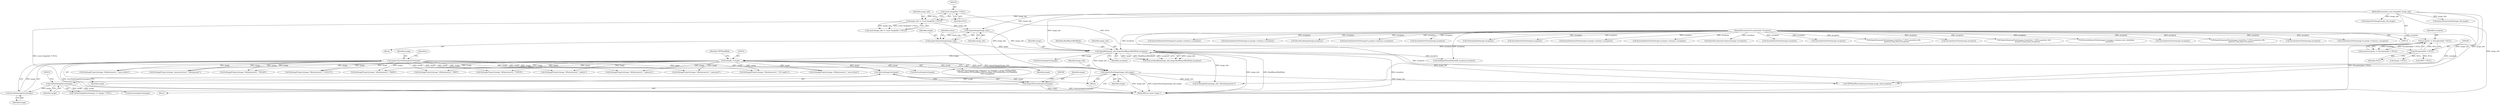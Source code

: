 digraph "0_ImageMagick_58cf5bf4fade82e3b510e8f3463a967278a3e410_0@pointer" {
"1000304" [label="(Call,DestroyImageList(image))"];
"1000331" [label="(Call,image=SyncNextImageInList(image))"];
"1000333" [label="(Call,SyncNextImageInList(image))"];
"1000315" [label="(Call,GetNextImageInList(image))"];
"1000310" [label="(Call,AcquireNextImage(image_info,image))"];
"1000200" [label="(Call,OpenBlob(image_info,image,ReadBinaryBlobMode,exception))"];
"1000196" [label="(Call,AcquireImage(image_info))"];
"1000156" [label="(Call,image_info != (const ImageInfo *) NULL)"];
"1000116" [label="(MethodParameterIn,const ImageInfo *image_info)"];
"1000158" [label="(Call,(const ImageInfo *) NULL)"];
"1000194" [label="(Call,image=AcquireImage(image_info))"];
"1000183" [label="(Call,exception != (ExceptionInfo *) NULL)"];
"1000117" [label="(MethodParameterIn,ExceptionInfo *exception)"];
"1000185" [label="(Call,(ExceptionInfo *) NULL)"];
"1000230" [label="(Call,(thandle_t) image)"];
"1000302" [label="(Call,image=DestroyImageList(image))"];
"1000195" [label="(Identifier,image)"];
"1000204" [label="(Identifier,exception)"];
"1002158" [label="(Call,GetAuthenticPixels(image,0,y,image->columns,1,exception))"];
"1002048" [label="(Call,QueueAuthenticPixels(image,0,y,image->columns,1,exception))"];
"1002510" [label="(Call,QueueAuthenticPixels(image,0,y,image->columns,1,exception))"];
"1000225" [label="(Call,TIFFClientOpen(image->filename,\"rb\",(thandle_t) image,TIFFReadBlob,\n    TIFFWriteBlob,TIFFSeekBlob,TIFFCloseBlob,TIFFGetBlobSize,TIFFMapBlob,\n    TIFFUnmapBlob))"];
"1003376" [label="(Call,TIFFReadPhotoshopLayers(image,image_info,exception))"];
"1000196" [label="(Call,AcquireImage(image_info))"];
"1000314" [label="(Call,GetNextImageInList(image) == (Image *) NULL)"];
"1003265" [label="(Call,DecodeLabImage(image,exception))"];
"1000116" [label="(MethodParameterIn,const ImageInfo *image_info)"];
"1000194" [label="(Call,image=AcquireImage(image_info))"];
"1000334" [label="(Identifier,image)"];
"1000215" [label="(Call,(Image *) NULL)"];
"1000198" [label="(Call,status=OpenBlob(image_info,image,ReadBinaryBlobMode,exception))"];
"1000469" [label="(Call,SetImageProperty(image,\"tiff:photometric\",\"min-is-white\"))"];
"1002329" [label="(Call,QueueAuthenticPixels(image,0,y,image->columns,1,exception))"];
"1001878" [label="(Call,SyncAuthenticPixels(image,exception))"];
"1000212" [label="(Call,DestroyImageList(image))"];
"1001518" [label="(Call,GetImageDepth(image,exception))"];
"1000311" [label="(Identifier,image_info)"];
"1000285" [label="(Block,)"];
"1000182" [label="(Call,assert(exception != (ExceptionInfo *) NULL))"];
"1000243" [label="(Call,(TIFF *) NULL)"];
"1000316" [label="(Identifier,image)"];
"1000331" [label="(Call,image=SyncNextImageInList(image))"];
"1003218" [label="(Call,SyncAuthenticPixels(image,exception))"];
"1000449" [label="(Call,SetImageProperty(image,\"quantum:format\",\"floating-point\"))"];
"1000496" [label="(Call,SetImageProperty(image,\"tiff:photometric\",\"CIELAB\"))"];
"1001849" [label="(Call,QueueAuthenticPixels(image,0,y,image->columns,1,exception))"];
"1003137" [label="(Call,QueueAuthenticPixels(image,0,y,image->columns,1,exception))"];
"1000532" [label="(Call,SetImageProperty(image,\"tiff:photometric\",\"separated\"))"];
"1000220" [label="(Call,SetMagickThreadValue(tiff_exception,exception))"];
"1000304" [label="(Call,DestroyImageList(image))"];
"1000156" [label="(Call,image_info != (const ImageInfo *) NULL)"];
"1000312" [label="(Identifier,image)"];
"1000315" [label="(Call,GetNextImageInList(image))"];
"1000514" [label="(Call,SetImageProperty(image,\"tiff:photometric\",\"LOGLUV\"))"];
"1003330" [label="(Call,AcquireNextImage(image_info,image))"];
"1000155" [label="(Call,assert(image_info != (const ImageInfo *) NULL))"];
"1000203" [label="(Identifier,ReadBinaryBlobMode)"];
"1000332" [label="(Identifier,image)"];
"1000333" [label="(Call,SyncNextImageInList(image))"];
"1000647" [label="(Call,InheritException(exception,&image->exception))"];
"1000478" [label="(Call,SetImageProperty(image,\"tiff:photometric\",\"palette\"))"];
"1000230" [label="(Call,(thandle_t) image)"];
"1000187" [label="(Identifier,NULL)"];
"1000233" [label="(Identifier,TIFFReadBlob)"];
"1002077" [label="(Call,SyncAuthenticPixels(image,exception))"];
"1003406" [label="(MethodReturn,static Image *)"];
"1000158" [label="(Call,(const ImageInfo *) NULL)"];
"1000305" [label="(Identifier,image)"];
"1000232" [label="(Identifier,image)"];
"1002255" [label="(Call,SyncAuthenticPixels(image,exception))"];
"1002066" [label="(Call,ImportQuantumPixels(image,(CacheView *) NULL,quantum_info,\n            quantum_type,pixels,exception))"];
"1000325" [label="(Call,DestroyImageList(image))"];
"1000118" [label="(Block,)"];
"1000200" [label="(Call,OpenBlob(image_info,image,ReadBinaryBlobMode,exception))"];
"1001139" [label="(Call,AcquireQuantumInfo(image_info,image))"];
"1000197" [label="(Identifier,image_info)"];
"1000753" [label="(Call,GetImageOption(image_info,\"tiff:exif-properties\"))"];
"1000249" [label="(Call,DestroyImageList(image))"];
"1000184" [label="(Identifier,exception)"];
"1000117" [label="(MethodParameterIn,ExceptionInfo *exception)"];
"1000487" [label="(Call,SetImageProperty(image,\"tiff:photometric\",\"RGB\"))"];
"1000505" [label="(Call,SetImageProperty(image,\"tiff:photometric\",\"CIE Log2(L)\"))"];
"1000523" [label="(Call,SetImageProperty(image,\"tiff:photometric\",\"MASK\"))"];
"1000160" [label="(Identifier,NULL)"];
"1002629" [label="(Call,SyncAuthenticPixels(image,exception))"];
"1000185" [label="(Call,(ExceptionInfo *) NULL)"];
"1000157" [label="(Identifier,image_info)"];
"1000541" [label="(Call,SetImageProperty(image,\"tiff:photometric\",\"YCBCR\"))"];
"1000183" [label="(Call,exception != (ExceptionInfo *) NULL)"];
"1000201" [label="(Identifier,image_info)"];
"1000299" [label="(Block,)"];
"1000310" [label="(Call,AcquireNextImage(image_info,image))"];
"1002244" [label="(Call,ImportQuantumPixels(image,(CacheView *) NULL,quantum_info,\n              quantum_type,pixels,exception))"];
"1002785" [label="(Call,QueueAuthenticPixels(image,0,y,image->columns,rows_remaining,\n            exception))"];
"1000303" [label="(Identifier,image)"];
"1000202" [label="(Identifier,image)"];
"1000550" [label="(Call,SetImageProperty(image,\"tiff:photometric\",\"unknown\"))"];
"1002450" [label="(Call,SyncAuthenticPixels(image,exception))"];
"1000199" [label="(Identifier,status)"];
"1000284" [label="(Identifier,i)"];
"1000460" [label="(Call,SetImageProperty(image,\"tiff:photometric\",\"min-is-black\"))"];
"1000302" [label="(Call,image=DestroyImageList(image))"];
"1001867" [label="(Call,ImportQuantumPixels(image,(CacheView *) NULL,quantum_info,\n            quantum_type,pixels,exception))"];
"1002990" [label="(Call,SyncAuthenticPixels(image,exception))"];
"1000304" -> "1000302"  [label="AST: "];
"1000304" -> "1000305"  [label="CFG: "];
"1000305" -> "1000304"  [label="AST: "];
"1000302" -> "1000304"  [label="CFG: "];
"1000304" -> "1000302"  [label="DDG: image"];
"1000331" -> "1000304"  [label="DDG: image"];
"1000230" -> "1000304"  [label="DDG: image"];
"1000331" -> "1000285"  [label="AST: "];
"1000331" -> "1000333"  [label="CFG: "];
"1000332" -> "1000331"  [label="AST: "];
"1000333" -> "1000331"  [label="AST: "];
"1000284" -> "1000331"  [label="CFG: "];
"1000331" -> "1003406"  [label="DDG: SyncNextImageInList(image)"];
"1000331" -> "1000310"  [label="DDG: image"];
"1000333" -> "1000331"  [label="DDG: image"];
"1000331" -> "1000449"  [label="DDG: image"];
"1000331" -> "1000460"  [label="DDG: image"];
"1000331" -> "1000469"  [label="DDG: image"];
"1000331" -> "1000478"  [label="DDG: image"];
"1000331" -> "1000487"  [label="DDG: image"];
"1000331" -> "1000496"  [label="DDG: image"];
"1000331" -> "1000505"  [label="DDG: image"];
"1000331" -> "1000514"  [label="DDG: image"];
"1000331" -> "1000523"  [label="DDG: image"];
"1000331" -> "1000532"  [label="DDG: image"];
"1000331" -> "1000541"  [label="DDG: image"];
"1000331" -> "1000550"  [label="DDG: image"];
"1000333" -> "1000334"  [label="CFG: "];
"1000334" -> "1000333"  [label="AST: "];
"1000315" -> "1000333"  [label="DDG: image"];
"1000315" -> "1000314"  [label="AST: "];
"1000315" -> "1000316"  [label="CFG: "];
"1000316" -> "1000315"  [label="AST: "];
"1000318" -> "1000315"  [label="CFG: "];
"1000315" -> "1000314"  [label="DDG: image"];
"1000310" -> "1000315"  [label="DDG: image"];
"1000315" -> "1000325"  [label="DDG: image"];
"1000310" -> "1000285"  [label="AST: "];
"1000310" -> "1000312"  [label="CFG: "];
"1000311" -> "1000310"  [label="AST: "];
"1000312" -> "1000310"  [label="AST: "];
"1000316" -> "1000310"  [label="CFG: "];
"1000310" -> "1003406"  [label="DDG: AcquireNextImage(image_info,image)"];
"1000310" -> "1003406"  [label="DDG: image_info"];
"1000200" -> "1000310"  [label="DDG: image_info"];
"1000116" -> "1000310"  [label="DDG: image_info"];
"1000230" -> "1000310"  [label="DDG: image"];
"1000310" -> "1000753"  [label="DDG: image_info"];
"1000310" -> "1003376"  [label="DDG: image_info"];
"1000200" -> "1000198"  [label="AST: "];
"1000200" -> "1000204"  [label="CFG: "];
"1000201" -> "1000200"  [label="AST: "];
"1000202" -> "1000200"  [label="AST: "];
"1000203" -> "1000200"  [label="AST: "];
"1000204" -> "1000200"  [label="AST: "];
"1000198" -> "1000200"  [label="CFG: "];
"1000200" -> "1003406"  [label="DDG: image_info"];
"1000200" -> "1003406"  [label="DDG: ReadBinaryBlobMode"];
"1000200" -> "1003406"  [label="DDG: exception"];
"1000200" -> "1000198"  [label="DDG: image_info"];
"1000200" -> "1000198"  [label="DDG: image"];
"1000200" -> "1000198"  [label="DDG: ReadBinaryBlobMode"];
"1000200" -> "1000198"  [label="DDG: exception"];
"1000196" -> "1000200"  [label="DDG: image_info"];
"1000116" -> "1000200"  [label="DDG: image_info"];
"1000194" -> "1000200"  [label="DDG: image"];
"1000183" -> "1000200"  [label="DDG: exception"];
"1000117" -> "1000200"  [label="DDG: exception"];
"1000200" -> "1000212"  [label="DDG: image"];
"1000200" -> "1000220"  [label="DDG: exception"];
"1000200" -> "1000230"  [label="DDG: image"];
"1000200" -> "1000753"  [label="DDG: image_info"];
"1000200" -> "1003376"  [label="DDG: image_info"];
"1000196" -> "1000194"  [label="AST: "];
"1000196" -> "1000197"  [label="CFG: "];
"1000197" -> "1000196"  [label="AST: "];
"1000194" -> "1000196"  [label="CFG: "];
"1000196" -> "1000194"  [label="DDG: image_info"];
"1000156" -> "1000196"  [label="DDG: image_info"];
"1000116" -> "1000196"  [label="DDG: image_info"];
"1000156" -> "1000155"  [label="AST: "];
"1000156" -> "1000158"  [label="CFG: "];
"1000157" -> "1000156"  [label="AST: "];
"1000158" -> "1000156"  [label="AST: "];
"1000155" -> "1000156"  [label="CFG: "];
"1000156" -> "1003406"  [label="DDG: (const ImageInfo *) NULL"];
"1000156" -> "1000155"  [label="DDG: image_info"];
"1000156" -> "1000155"  [label="DDG: (const ImageInfo *) NULL"];
"1000116" -> "1000156"  [label="DDG: image_info"];
"1000158" -> "1000156"  [label="DDG: NULL"];
"1000116" -> "1000115"  [label="AST: "];
"1000116" -> "1003406"  [label="DDG: image_info"];
"1000116" -> "1000753"  [label="DDG: image_info"];
"1000116" -> "1001139"  [label="DDG: image_info"];
"1000116" -> "1003330"  [label="DDG: image_info"];
"1000116" -> "1003376"  [label="DDG: image_info"];
"1000158" -> "1000160"  [label="CFG: "];
"1000159" -> "1000158"  [label="AST: "];
"1000160" -> "1000158"  [label="AST: "];
"1000158" -> "1000185"  [label="DDG: NULL"];
"1000194" -> "1000118"  [label="AST: "];
"1000195" -> "1000194"  [label="AST: "];
"1000199" -> "1000194"  [label="CFG: "];
"1000194" -> "1003406"  [label="DDG: AcquireImage(image_info)"];
"1000183" -> "1000182"  [label="AST: "];
"1000183" -> "1000185"  [label="CFG: "];
"1000184" -> "1000183"  [label="AST: "];
"1000185" -> "1000183"  [label="AST: "];
"1000182" -> "1000183"  [label="CFG: "];
"1000183" -> "1003406"  [label="DDG: (ExceptionInfo *) NULL"];
"1000183" -> "1000182"  [label="DDG: exception"];
"1000183" -> "1000182"  [label="DDG: (ExceptionInfo *) NULL"];
"1000117" -> "1000183"  [label="DDG: exception"];
"1000185" -> "1000183"  [label="DDG: NULL"];
"1000117" -> "1000115"  [label="AST: "];
"1000117" -> "1003406"  [label="DDG: exception"];
"1000117" -> "1000220"  [label="DDG: exception"];
"1000117" -> "1000647"  [label="DDG: exception"];
"1000117" -> "1001518"  [label="DDG: exception"];
"1000117" -> "1001849"  [label="DDG: exception"];
"1000117" -> "1001867"  [label="DDG: exception"];
"1000117" -> "1001878"  [label="DDG: exception"];
"1000117" -> "1002048"  [label="DDG: exception"];
"1000117" -> "1002066"  [label="DDG: exception"];
"1000117" -> "1002077"  [label="DDG: exception"];
"1000117" -> "1002158"  [label="DDG: exception"];
"1000117" -> "1002244"  [label="DDG: exception"];
"1000117" -> "1002255"  [label="DDG: exception"];
"1000117" -> "1002329"  [label="DDG: exception"];
"1000117" -> "1002450"  [label="DDG: exception"];
"1000117" -> "1002510"  [label="DDG: exception"];
"1000117" -> "1002629"  [label="DDG: exception"];
"1000117" -> "1002785"  [label="DDG: exception"];
"1000117" -> "1002990"  [label="DDG: exception"];
"1000117" -> "1003137"  [label="DDG: exception"];
"1000117" -> "1003218"  [label="DDG: exception"];
"1000117" -> "1003265"  [label="DDG: exception"];
"1000117" -> "1003376"  [label="DDG: exception"];
"1000185" -> "1000187"  [label="CFG: "];
"1000186" -> "1000185"  [label="AST: "];
"1000187" -> "1000185"  [label="AST: "];
"1000185" -> "1000215"  [label="DDG: NULL"];
"1000185" -> "1000243"  [label="DDG: NULL"];
"1000230" -> "1000225"  [label="AST: "];
"1000230" -> "1000232"  [label="CFG: "];
"1000231" -> "1000230"  [label="AST: "];
"1000232" -> "1000230"  [label="AST: "];
"1000233" -> "1000230"  [label="CFG: "];
"1000230" -> "1000225"  [label="DDG: image"];
"1000230" -> "1000249"  [label="DDG: image"];
"1000230" -> "1000449"  [label="DDG: image"];
"1000230" -> "1000460"  [label="DDG: image"];
"1000230" -> "1000469"  [label="DDG: image"];
"1000230" -> "1000478"  [label="DDG: image"];
"1000230" -> "1000487"  [label="DDG: image"];
"1000230" -> "1000496"  [label="DDG: image"];
"1000230" -> "1000505"  [label="DDG: image"];
"1000230" -> "1000514"  [label="DDG: image"];
"1000230" -> "1000523"  [label="DDG: image"];
"1000230" -> "1000532"  [label="DDG: image"];
"1000230" -> "1000541"  [label="DDG: image"];
"1000230" -> "1000550"  [label="DDG: image"];
"1000302" -> "1000299"  [label="AST: "];
"1000303" -> "1000302"  [label="AST: "];
"1000308" -> "1000302"  [label="CFG: "];
"1000302" -> "1003406"  [label="DDG: DestroyImageList(image)"];
"1000302" -> "1003406"  [label="DDG: image"];
}
